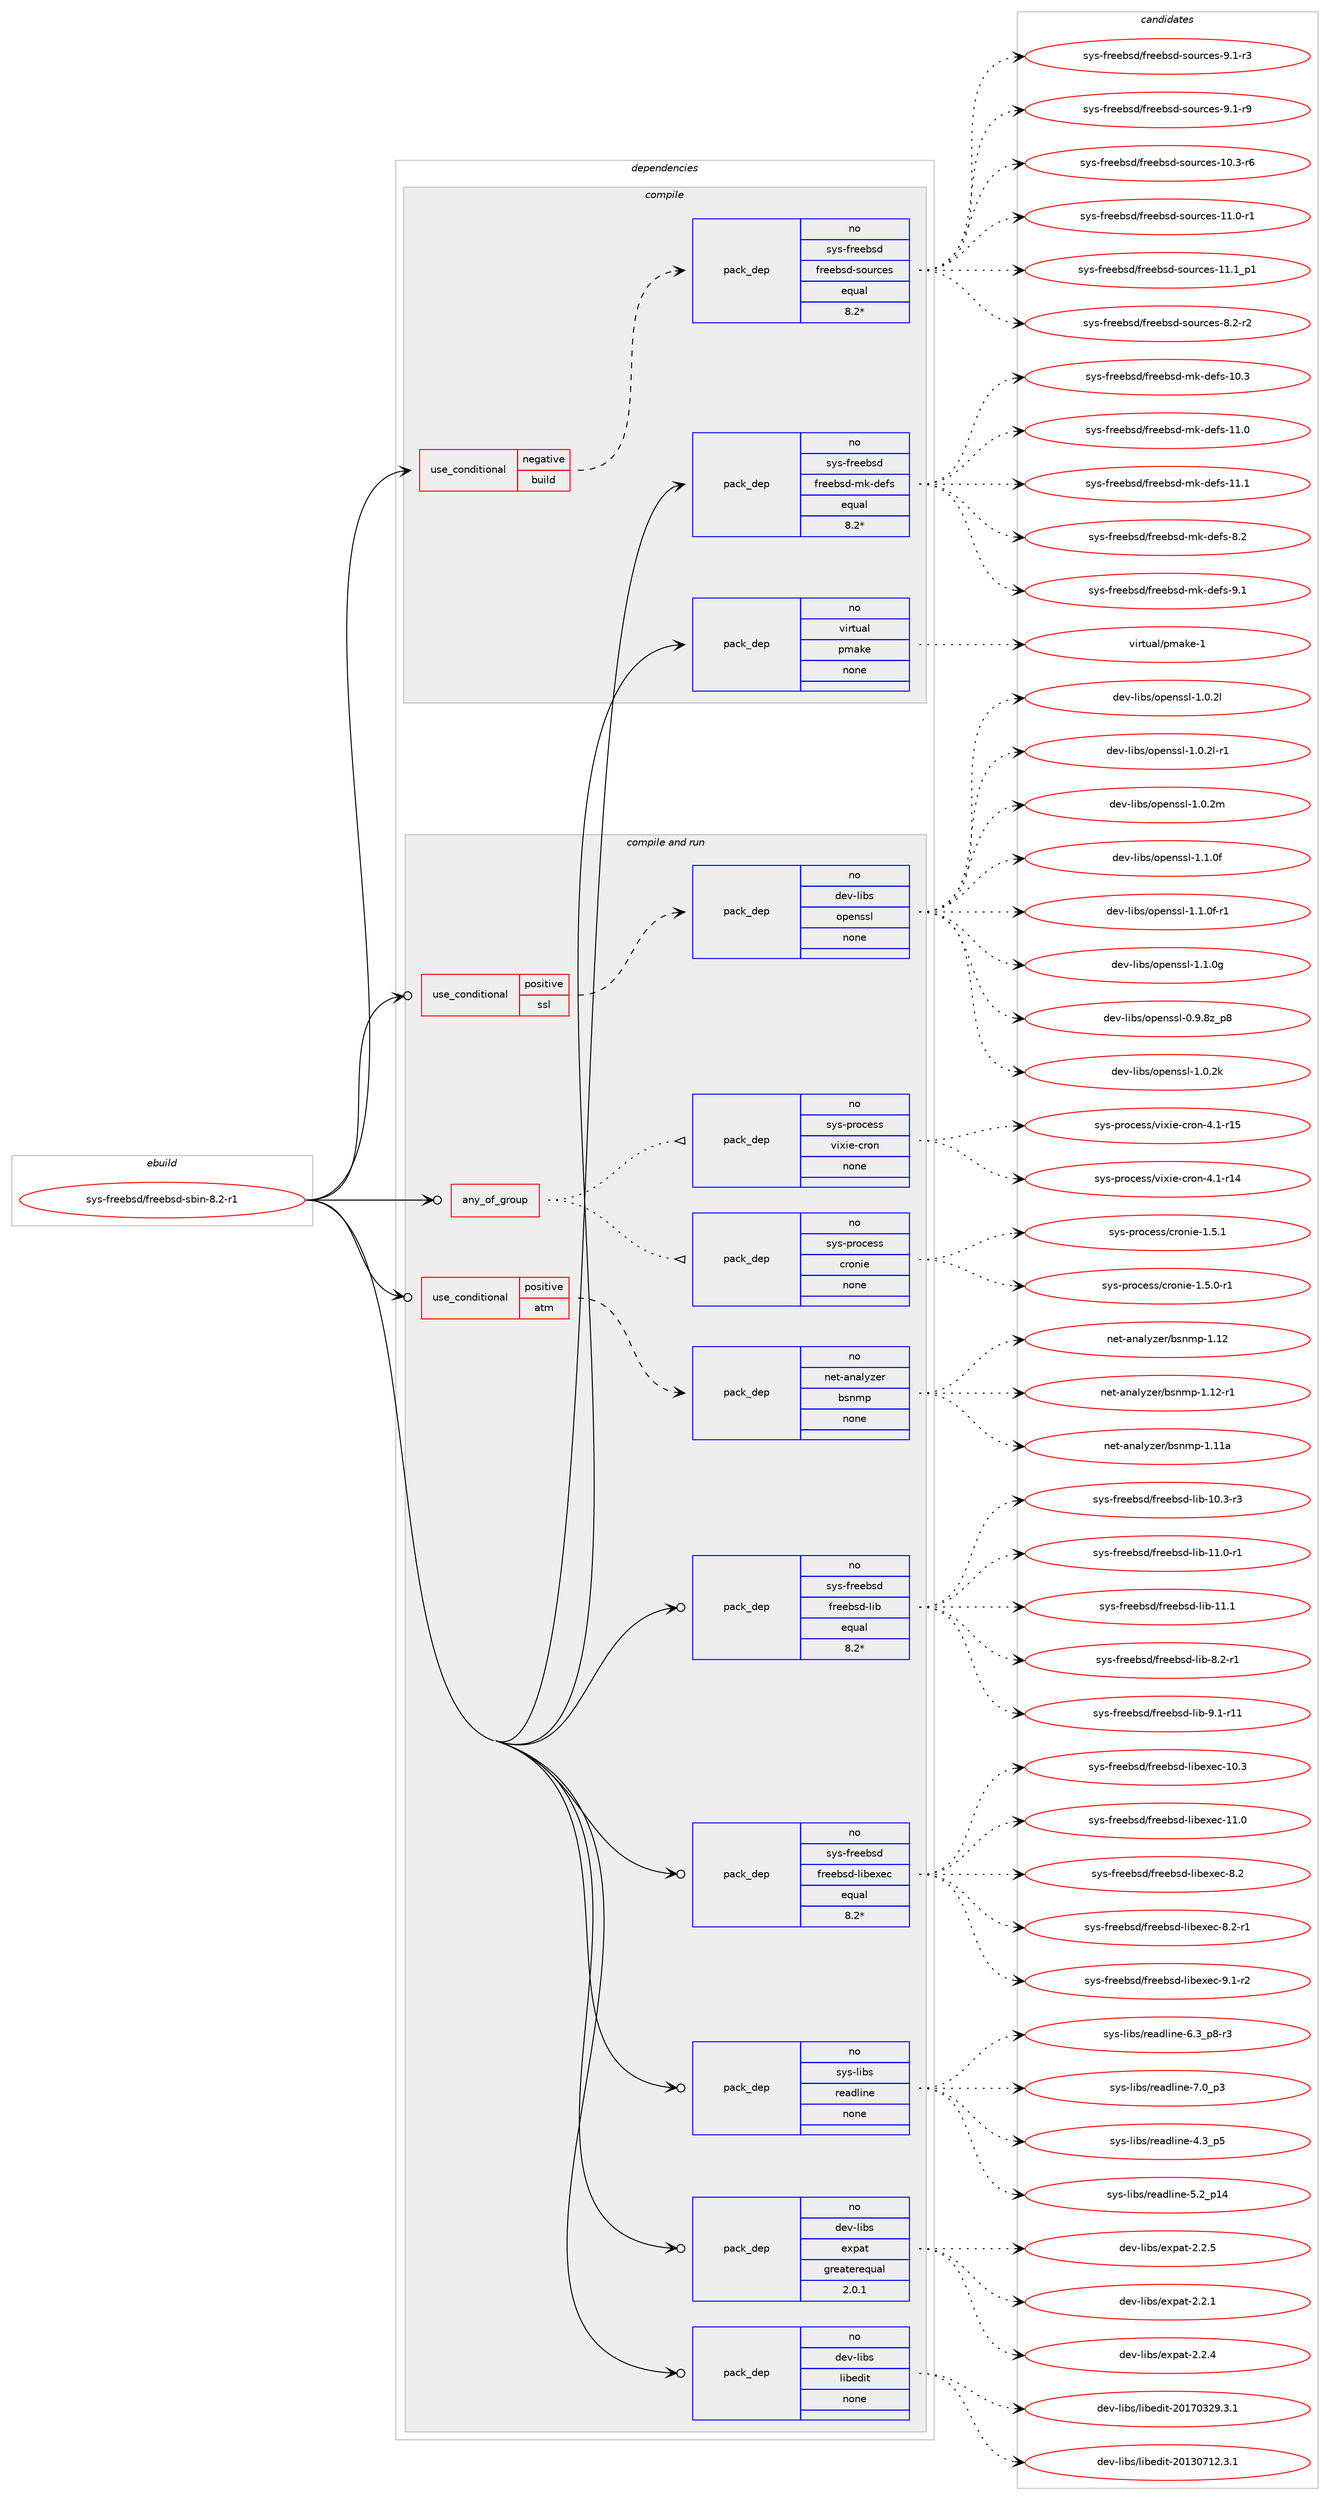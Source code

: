 digraph prolog {

# *************
# Graph options
# *************

newrank=true;
concentrate=true;
compound=true;
graph [rankdir=LR,fontname=Helvetica,fontsize=10,ranksep=1.5];#, ranksep=2.5, nodesep=0.2];
edge  [arrowhead=vee];
node  [fontname=Helvetica,fontsize=10];

# **********
# The ebuild
# **********

subgraph cluster_leftcol {
color=gray;
rank=same;
label=<<i>ebuild</i>>;
id [label="sys-freebsd/freebsd-sbin-8.2-r1", color=red, width=4, href="../sys-freebsd/freebsd-sbin-8.2-r1.svg"];
}

# ****************
# The dependencies
# ****************

subgraph cluster_midcol {
color=gray;
label=<<i>dependencies</i>>;
subgraph cluster_compile {
fillcolor="#eeeeee";
style=filled;
label=<<i>compile</i>>;
subgraph cond116545 {
dependency486566 [label=<<TABLE BORDER="0" CELLBORDER="1" CELLSPACING="0" CELLPADDING="4"><TR><TD ROWSPAN="3" CELLPADDING="10">use_conditional</TD></TR><TR><TD>negative</TD></TR><TR><TD>build</TD></TR></TABLE>>, shape=none, color=red];
subgraph pack361519 {
dependency486567 [label=<<TABLE BORDER="0" CELLBORDER="1" CELLSPACING="0" CELLPADDING="4" WIDTH="220"><TR><TD ROWSPAN="6" CELLPADDING="30">pack_dep</TD></TR><TR><TD WIDTH="110">no</TD></TR><TR><TD>sys-freebsd</TD></TR><TR><TD>freebsd-sources</TD></TR><TR><TD>equal</TD></TR><TR><TD>8.2*</TD></TR></TABLE>>, shape=none, color=blue];
}
dependency486566:e -> dependency486567:w [weight=20,style="dashed",arrowhead="vee"];
}
id:e -> dependency486566:w [weight=20,style="solid",arrowhead="vee"];
subgraph pack361520 {
dependency486568 [label=<<TABLE BORDER="0" CELLBORDER="1" CELLSPACING="0" CELLPADDING="4" WIDTH="220"><TR><TD ROWSPAN="6" CELLPADDING="30">pack_dep</TD></TR><TR><TD WIDTH="110">no</TD></TR><TR><TD>sys-freebsd</TD></TR><TR><TD>freebsd-mk-defs</TD></TR><TR><TD>equal</TD></TR><TR><TD>8.2*</TD></TR></TABLE>>, shape=none, color=blue];
}
id:e -> dependency486568:w [weight=20,style="solid",arrowhead="vee"];
subgraph pack361521 {
dependency486569 [label=<<TABLE BORDER="0" CELLBORDER="1" CELLSPACING="0" CELLPADDING="4" WIDTH="220"><TR><TD ROWSPAN="6" CELLPADDING="30">pack_dep</TD></TR><TR><TD WIDTH="110">no</TD></TR><TR><TD>virtual</TD></TR><TR><TD>pmake</TD></TR><TR><TD>none</TD></TR><TR><TD></TD></TR></TABLE>>, shape=none, color=blue];
}
id:e -> dependency486569:w [weight=20,style="solid",arrowhead="vee"];
}
subgraph cluster_compileandrun {
fillcolor="#eeeeee";
style=filled;
label=<<i>compile and run</i>>;
subgraph any8203 {
dependency486570 [label=<<TABLE BORDER="0" CELLBORDER="1" CELLSPACING="0" CELLPADDING="4"><TR><TD CELLPADDING="10">any_of_group</TD></TR></TABLE>>, shape=none, color=red];subgraph pack361522 {
dependency486571 [label=<<TABLE BORDER="0" CELLBORDER="1" CELLSPACING="0" CELLPADDING="4" WIDTH="220"><TR><TD ROWSPAN="6" CELLPADDING="30">pack_dep</TD></TR><TR><TD WIDTH="110">no</TD></TR><TR><TD>sys-process</TD></TR><TR><TD>cronie</TD></TR><TR><TD>none</TD></TR><TR><TD></TD></TR></TABLE>>, shape=none, color=blue];
}
dependency486570:e -> dependency486571:w [weight=20,style="dotted",arrowhead="oinv"];
subgraph pack361523 {
dependency486572 [label=<<TABLE BORDER="0" CELLBORDER="1" CELLSPACING="0" CELLPADDING="4" WIDTH="220"><TR><TD ROWSPAN="6" CELLPADDING="30">pack_dep</TD></TR><TR><TD WIDTH="110">no</TD></TR><TR><TD>sys-process</TD></TR><TR><TD>vixie-cron</TD></TR><TR><TD>none</TD></TR><TR><TD></TD></TR></TABLE>>, shape=none, color=blue];
}
dependency486570:e -> dependency486572:w [weight=20,style="dotted",arrowhead="oinv"];
}
id:e -> dependency486570:w [weight=20,style="solid",arrowhead="odotvee"];
subgraph cond116546 {
dependency486573 [label=<<TABLE BORDER="0" CELLBORDER="1" CELLSPACING="0" CELLPADDING="4"><TR><TD ROWSPAN="3" CELLPADDING="10">use_conditional</TD></TR><TR><TD>positive</TD></TR><TR><TD>atm</TD></TR></TABLE>>, shape=none, color=red];
subgraph pack361524 {
dependency486574 [label=<<TABLE BORDER="0" CELLBORDER="1" CELLSPACING="0" CELLPADDING="4" WIDTH="220"><TR><TD ROWSPAN="6" CELLPADDING="30">pack_dep</TD></TR><TR><TD WIDTH="110">no</TD></TR><TR><TD>net-analyzer</TD></TR><TR><TD>bsnmp</TD></TR><TR><TD>none</TD></TR><TR><TD></TD></TR></TABLE>>, shape=none, color=blue];
}
dependency486573:e -> dependency486574:w [weight=20,style="dashed",arrowhead="vee"];
}
id:e -> dependency486573:w [weight=20,style="solid",arrowhead="odotvee"];
subgraph cond116547 {
dependency486575 [label=<<TABLE BORDER="0" CELLBORDER="1" CELLSPACING="0" CELLPADDING="4"><TR><TD ROWSPAN="3" CELLPADDING="10">use_conditional</TD></TR><TR><TD>positive</TD></TR><TR><TD>ssl</TD></TR></TABLE>>, shape=none, color=red];
subgraph pack361525 {
dependency486576 [label=<<TABLE BORDER="0" CELLBORDER="1" CELLSPACING="0" CELLPADDING="4" WIDTH="220"><TR><TD ROWSPAN="6" CELLPADDING="30">pack_dep</TD></TR><TR><TD WIDTH="110">no</TD></TR><TR><TD>dev-libs</TD></TR><TR><TD>openssl</TD></TR><TR><TD>none</TD></TR><TR><TD></TD></TR></TABLE>>, shape=none, color=blue];
}
dependency486575:e -> dependency486576:w [weight=20,style="dashed",arrowhead="vee"];
}
id:e -> dependency486575:w [weight=20,style="solid",arrowhead="odotvee"];
subgraph pack361526 {
dependency486577 [label=<<TABLE BORDER="0" CELLBORDER="1" CELLSPACING="0" CELLPADDING="4" WIDTH="220"><TR><TD ROWSPAN="6" CELLPADDING="30">pack_dep</TD></TR><TR><TD WIDTH="110">no</TD></TR><TR><TD>dev-libs</TD></TR><TR><TD>expat</TD></TR><TR><TD>greaterequal</TD></TR><TR><TD>2.0.1</TD></TR></TABLE>>, shape=none, color=blue];
}
id:e -> dependency486577:w [weight=20,style="solid",arrowhead="odotvee"];
subgraph pack361527 {
dependency486578 [label=<<TABLE BORDER="0" CELLBORDER="1" CELLSPACING="0" CELLPADDING="4" WIDTH="220"><TR><TD ROWSPAN="6" CELLPADDING="30">pack_dep</TD></TR><TR><TD WIDTH="110">no</TD></TR><TR><TD>dev-libs</TD></TR><TR><TD>libedit</TD></TR><TR><TD>none</TD></TR><TR><TD></TD></TR></TABLE>>, shape=none, color=blue];
}
id:e -> dependency486578:w [weight=20,style="solid",arrowhead="odotvee"];
subgraph pack361528 {
dependency486579 [label=<<TABLE BORDER="0" CELLBORDER="1" CELLSPACING="0" CELLPADDING="4" WIDTH="220"><TR><TD ROWSPAN="6" CELLPADDING="30">pack_dep</TD></TR><TR><TD WIDTH="110">no</TD></TR><TR><TD>sys-freebsd</TD></TR><TR><TD>freebsd-lib</TD></TR><TR><TD>equal</TD></TR><TR><TD>8.2*</TD></TR></TABLE>>, shape=none, color=blue];
}
id:e -> dependency486579:w [weight=20,style="solid",arrowhead="odotvee"];
subgraph pack361529 {
dependency486580 [label=<<TABLE BORDER="0" CELLBORDER="1" CELLSPACING="0" CELLPADDING="4" WIDTH="220"><TR><TD ROWSPAN="6" CELLPADDING="30">pack_dep</TD></TR><TR><TD WIDTH="110">no</TD></TR><TR><TD>sys-freebsd</TD></TR><TR><TD>freebsd-libexec</TD></TR><TR><TD>equal</TD></TR><TR><TD>8.2*</TD></TR></TABLE>>, shape=none, color=blue];
}
id:e -> dependency486580:w [weight=20,style="solid",arrowhead="odotvee"];
subgraph pack361530 {
dependency486581 [label=<<TABLE BORDER="0" CELLBORDER="1" CELLSPACING="0" CELLPADDING="4" WIDTH="220"><TR><TD ROWSPAN="6" CELLPADDING="30">pack_dep</TD></TR><TR><TD WIDTH="110">no</TD></TR><TR><TD>sys-libs</TD></TR><TR><TD>readline</TD></TR><TR><TD>none</TD></TR><TR><TD></TD></TR></TABLE>>, shape=none, color=blue];
}
id:e -> dependency486581:w [weight=20,style="solid",arrowhead="odotvee"];
}
subgraph cluster_run {
fillcolor="#eeeeee";
style=filled;
label=<<i>run</i>>;
}
}

# **************
# The candidates
# **************

subgraph cluster_choices {
rank=same;
color=gray;
label=<<i>candidates</i>>;

subgraph choice361519 {
color=black;
nodesep=1;
choice11512111545102114101101981151004710211410110198115100451151111171149910111545494846514511454 [label="sys-freebsd/freebsd-sources-10.3-r6", color=red, width=4,href="../sys-freebsd/freebsd-sources-10.3-r6.svg"];
choice11512111545102114101101981151004710211410110198115100451151111171149910111545494946484511449 [label="sys-freebsd/freebsd-sources-11.0-r1", color=red, width=4,href="../sys-freebsd/freebsd-sources-11.0-r1.svg"];
choice11512111545102114101101981151004710211410110198115100451151111171149910111545494946499511249 [label="sys-freebsd/freebsd-sources-11.1_p1", color=red, width=4,href="../sys-freebsd/freebsd-sources-11.1_p1.svg"];
choice115121115451021141011019811510047102114101101981151004511511111711499101115455646504511450 [label="sys-freebsd/freebsd-sources-8.2-r2", color=red, width=4,href="../sys-freebsd/freebsd-sources-8.2-r2.svg"];
choice115121115451021141011019811510047102114101101981151004511511111711499101115455746494511451 [label="sys-freebsd/freebsd-sources-9.1-r3", color=red, width=4,href="../sys-freebsd/freebsd-sources-9.1-r3.svg"];
choice115121115451021141011019811510047102114101101981151004511511111711499101115455746494511457 [label="sys-freebsd/freebsd-sources-9.1-r9", color=red, width=4,href="../sys-freebsd/freebsd-sources-9.1-r9.svg"];
dependency486567:e -> choice11512111545102114101101981151004710211410110198115100451151111171149910111545494846514511454:w [style=dotted,weight="100"];
dependency486567:e -> choice11512111545102114101101981151004710211410110198115100451151111171149910111545494946484511449:w [style=dotted,weight="100"];
dependency486567:e -> choice11512111545102114101101981151004710211410110198115100451151111171149910111545494946499511249:w [style=dotted,weight="100"];
dependency486567:e -> choice115121115451021141011019811510047102114101101981151004511511111711499101115455646504511450:w [style=dotted,weight="100"];
dependency486567:e -> choice115121115451021141011019811510047102114101101981151004511511111711499101115455746494511451:w [style=dotted,weight="100"];
dependency486567:e -> choice115121115451021141011019811510047102114101101981151004511511111711499101115455746494511457:w [style=dotted,weight="100"];
}
subgraph choice361520 {
color=black;
nodesep=1;
choice1151211154510211410110198115100471021141011019811510045109107451001011021154549484651 [label="sys-freebsd/freebsd-mk-defs-10.3", color=red, width=4,href="../sys-freebsd/freebsd-mk-defs-10.3.svg"];
choice1151211154510211410110198115100471021141011019811510045109107451001011021154549494648 [label="sys-freebsd/freebsd-mk-defs-11.0", color=red, width=4,href="../sys-freebsd/freebsd-mk-defs-11.0.svg"];
choice1151211154510211410110198115100471021141011019811510045109107451001011021154549494649 [label="sys-freebsd/freebsd-mk-defs-11.1", color=red, width=4,href="../sys-freebsd/freebsd-mk-defs-11.1.svg"];
choice11512111545102114101101981151004710211410110198115100451091074510010110211545564650 [label="sys-freebsd/freebsd-mk-defs-8.2", color=red, width=4,href="../sys-freebsd/freebsd-mk-defs-8.2.svg"];
choice11512111545102114101101981151004710211410110198115100451091074510010110211545574649 [label="sys-freebsd/freebsd-mk-defs-9.1", color=red, width=4,href="../sys-freebsd/freebsd-mk-defs-9.1.svg"];
dependency486568:e -> choice1151211154510211410110198115100471021141011019811510045109107451001011021154549484651:w [style=dotted,weight="100"];
dependency486568:e -> choice1151211154510211410110198115100471021141011019811510045109107451001011021154549494648:w [style=dotted,weight="100"];
dependency486568:e -> choice1151211154510211410110198115100471021141011019811510045109107451001011021154549494649:w [style=dotted,weight="100"];
dependency486568:e -> choice11512111545102114101101981151004710211410110198115100451091074510010110211545564650:w [style=dotted,weight="100"];
dependency486568:e -> choice11512111545102114101101981151004710211410110198115100451091074510010110211545574649:w [style=dotted,weight="100"];
}
subgraph choice361521 {
color=black;
nodesep=1;
choice1181051141161179710847112109971071014549 [label="virtual/pmake-1", color=red, width=4,href="../virtual/pmake-1.svg"];
dependency486569:e -> choice1181051141161179710847112109971071014549:w [style=dotted,weight="100"];
}
subgraph choice361522 {
color=black;
nodesep=1;
choice115121115451121141119910111511547991141111101051014549465346484511449 [label="sys-process/cronie-1.5.0-r1", color=red, width=4,href="../sys-process/cronie-1.5.0-r1.svg"];
choice11512111545112114111991011151154799114111110105101454946534649 [label="sys-process/cronie-1.5.1", color=red, width=4,href="../sys-process/cronie-1.5.1.svg"];
dependency486571:e -> choice115121115451121141119910111511547991141111101051014549465346484511449:w [style=dotted,weight="100"];
dependency486571:e -> choice11512111545112114111991011151154799114111110105101454946534649:w [style=dotted,weight="100"];
}
subgraph choice361523 {
color=black;
nodesep=1;
choice115121115451121141119910111511547118105120105101459911411111045524649451144952 [label="sys-process/vixie-cron-4.1-r14", color=red, width=4,href="../sys-process/vixie-cron-4.1-r14.svg"];
choice115121115451121141119910111511547118105120105101459911411111045524649451144953 [label="sys-process/vixie-cron-4.1-r15", color=red, width=4,href="../sys-process/vixie-cron-4.1-r15.svg"];
dependency486572:e -> choice115121115451121141119910111511547118105120105101459911411111045524649451144952:w [style=dotted,weight="100"];
dependency486572:e -> choice115121115451121141119910111511547118105120105101459911411111045524649451144953:w [style=dotted,weight="100"];
}
subgraph choice361524 {
color=black;
nodesep=1;
choice1101011164597110971081211221011144798115110109112454946494997 [label="net-analyzer/bsnmp-1.11a", color=red, width=4,href="../net-analyzer/bsnmp-1.11a.svg"];
choice11010111645971109710812112210111447981151101091124549464950 [label="net-analyzer/bsnmp-1.12", color=red, width=4,href="../net-analyzer/bsnmp-1.12.svg"];
choice110101116459711097108121122101114479811511010911245494649504511449 [label="net-analyzer/bsnmp-1.12-r1", color=red, width=4,href="../net-analyzer/bsnmp-1.12-r1.svg"];
dependency486574:e -> choice1101011164597110971081211221011144798115110109112454946494997:w [style=dotted,weight="100"];
dependency486574:e -> choice11010111645971109710812112210111447981151101091124549464950:w [style=dotted,weight="100"];
dependency486574:e -> choice110101116459711097108121122101114479811511010911245494649504511449:w [style=dotted,weight="100"];
}
subgraph choice361525 {
color=black;
nodesep=1;
choice1001011184510810598115471111121011101151151084548465746561229511256 [label="dev-libs/openssl-0.9.8z_p8", color=red, width=4,href="../dev-libs/openssl-0.9.8z_p8.svg"];
choice100101118451081059811547111112101110115115108454946484650107 [label="dev-libs/openssl-1.0.2k", color=red, width=4,href="../dev-libs/openssl-1.0.2k.svg"];
choice100101118451081059811547111112101110115115108454946484650108 [label="dev-libs/openssl-1.0.2l", color=red, width=4,href="../dev-libs/openssl-1.0.2l.svg"];
choice1001011184510810598115471111121011101151151084549464846501084511449 [label="dev-libs/openssl-1.0.2l-r1", color=red, width=4,href="../dev-libs/openssl-1.0.2l-r1.svg"];
choice100101118451081059811547111112101110115115108454946484650109 [label="dev-libs/openssl-1.0.2m", color=red, width=4,href="../dev-libs/openssl-1.0.2m.svg"];
choice100101118451081059811547111112101110115115108454946494648102 [label="dev-libs/openssl-1.1.0f", color=red, width=4,href="../dev-libs/openssl-1.1.0f.svg"];
choice1001011184510810598115471111121011101151151084549464946481024511449 [label="dev-libs/openssl-1.1.0f-r1", color=red, width=4,href="../dev-libs/openssl-1.1.0f-r1.svg"];
choice100101118451081059811547111112101110115115108454946494648103 [label="dev-libs/openssl-1.1.0g", color=red, width=4,href="../dev-libs/openssl-1.1.0g.svg"];
dependency486576:e -> choice1001011184510810598115471111121011101151151084548465746561229511256:w [style=dotted,weight="100"];
dependency486576:e -> choice100101118451081059811547111112101110115115108454946484650107:w [style=dotted,weight="100"];
dependency486576:e -> choice100101118451081059811547111112101110115115108454946484650108:w [style=dotted,weight="100"];
dependency486576:e -> choice1001011184510810598115471111121011101151151084549464846501084511449:w [style=dotted,weight="100"];
dependency486576:e -> choice100101118451081059811547111112101110115115108454946484650109:w [style=dotted,weight="100"];
dependency486576:e -> choice100101118451081059811547111112101110115115108454946494648102:w [style=dotted,weight="100"];
dependency486576:e -> choice1001011184510810598115471111121011101151151084549464946481024511449:w [style=dotted,weight="100"];
dependency486576:e -> choice100101118451081059811547111112101110115115108454946494648103:w [style=dotted,weight="100"];
}
subgraph choice361526 {
color=black;
nodesep=1;
choice10010111845108105981154710112011297116455046504649 [label="dev-libs/expat-2.2.1", color=red, width=4,href="../dev-libs/expat-2.2.1.svg"];
choice10010111845108105981154710112011297116455046504652 [label="dev-libs/expat-2.2.4", color=red, width=4,href="../dev-libs/expat-2.2.4.svg"];
choice10010111845108105981154710112011297116455046504653 [label="dev-libs/expat-2.2.5", color=red, width=4,href="../dev-libs/expat-2.2.5.svg"];
dependency486577:e -> choice10010111845108105981154710112011297116455046504649:w [style=dotted,weight="100"];
dependency486577:e -> choice10010111845108105981154710112011297116455046504652:w [style=dotted,weight="100"];
dependency486577:e -> choice10010111845108105981154710112011297116455046504653:w [style=dotted,weight="100"];
}
subgraph choice361527 {
color=black;
nodesep=1;
choice1001011184510810598115471081059810110010511645504849514855495046514649 [label="dev-libs/libedit-20130712.3.1", color=red, width=4,href="../dev-libs/libedit-20130712.3.1.svg"];
choice1001011184510810598115471081059810110010511645504849554851505746514649 [label="dev-libs/libedit-20170329.3.1", color=red, width=4,href="../dev-libs/libedit-20170329.3.1.svg"];
dependency486578:e -> choice1001011184510810598115471081059810110010511645504849514855495046514649:w [style=dotted,weight="100"];
dependency486578:e -> choice1001011184510810598115471081059810110010511645504849554851505746514649:w [style=dotted,weight="100"];
}
subgraph choice361528 {
color=black;
nodesep=1;
choice11512111545102114101101981151004710211410110198115100451081059845494846514511451 [label="sys-freebsd/freebsd-lib-10.3-r3", color=red, width=4,href="../sys-freebsd/freebsd-lib-10.3-r3.svg"];
choice11512111545102114101101981151004710211410110198115100451081059845494946484511449 [label="sys-freebsd/freebsd-lib-11.0-r1", color=red, width=4,href="../sys-freebsd/freebsd-lib-11.0-r1.svg"];
choice1151211154510211410110198115100471021141011019811510045108105984549494649 [label="sys-freebsd/freebsd-lib-11.1", color=red, width=4,href="../sys-freebsd/freebsd-lib-11.1.svg"];
choice115121115451021141011019811510047102114101101981151004510810598455646504511449 [label="sys-freebsd/freebsd-lib-8.2-r1", color=red, width=4,href="../sys-freebsd/freebsd-lib-8.2-r1.svg"];
choice11512111545102114101101981151004710211410110198115100451081059845574649451144949 [label="sys-freebsd/freebsd-lib-9.1-r11", color=red, width=4,href="../sys-freebsd/freebsd-lib-9.1-r11.svg"];
dependency486579:e -> choice11512111545102114101101981151004710211410110198115100451081059845494846514511451:w [style=dotted,weight="100"];
dependency486579:e -> choice11512111545102114101101981151004710211410110198115100451081059845494946484511449:w [style=dotted,weight="100"];
dependency486579:e -> choice1151211154510211410110198115100471021141011019811510045108105984549494649:w [style=dotted,weight="100"];
dependency486579:e -> choice115121115451021141011019811510047102114101101981151004510810598455646504511449:w [style=dotted,weight="100"];
dependency486579:e -> choice11512111545102114101101981151004710211410110198115100451081059845574649451144949:w [style=dotted,weight="100"];
}
subgraph choice361529 {
color=black;
nodesep=1;
choice115121115451021141011019811510047102114101101981151004510810598101120101994549484651 [label="sys-freebsd/freebsd-libexec-10.3", color=red, width=4,href="../sys-freebsd/freebsd-libexec-10.3.svg"];
choice115121115451021141011019811510047102114101101981151004510810598101120101994549494648 [label="sys-freebsd/freebsd-libexec-11.0", color=red, width=4,href="../sys-freebsd/freebsd-libexec-11.0.svg"];
choice1151211154510211410110198115100471021141011019811510045108105981011201019945564650 [label="sys-freebsd/freebsd-libexec-8.2", color=red, width=4,href="../sys-freebsd/freebsd-libexec-8.2.svg"];
choice11512111545102114101101981151004710211410110198115100451081059810112010199455646504511449 [label="sys-freebsd/freebsd-libexec-8.2-r1", color=red, width=4,href="../sys-freebsd/freebsd-libexec-8.2-r1.svg"];
choice11512111545102114101101981151004710211410110198115100451081059810112010199455746494511450 [label="sys-freebsd/freebsd-libexec-9.1-r2", color=red, width=4,href="../sys-freebsd/freebsd-libexec-9.1-r2.svg"];
dependency486580:e -> choice115121115451021141011019811510047102114101101981151004510810598101120101994549484651:w [style=dotted,weight="100"];
dependency486580:e -> choice115121115451021141011019811510047102114101101981151004510810598101120101994549494648:w [style=dotted,weight="100"];
dependency486580:e -> choice1151211154510211410110198115100471021141011019811510045108105981011201019945564650:w [style=dotted,weight="100"];
dependency486580:e -> choice11512111545102114101101981151004710211410110198115100451081059810112010199455646504511449:w [style=dotted,weight="100"];
dependency486580:e -> choice11512111545102114101101981151004710211410110198115100451081059810112010199455746494511450:w [style=dotted,weight="100"];
}
subgraph choice361530 {
color=black;
nodesep=1;
choice11512111545108105981154711410197100108105110101455246519511253 [label="sys-libs/readline-4.3_p5", color=red, width=4,href="../sys-libs/readline-4.3_p5.svg"];
choice1151211154510810598115471141019710010810511010145534650951124952 [label="sys-libs/readline-5.2_p14", color=red, width=4,href="../sys-libs/readline-5.2_p14.svg"];
choice115121115451081059811547114101971001081051101014554465195112564511451 [label="sys-libs/readline-6.3_p8-r3", color=red, width=4,href="../sys-libs/readline-6.3_p8-r3.svg"];
choice11512111545108105981154711410197100108105110101455546489511251 [label="sys-libs/readline-7.0_p3", color=red, width=4,href="../sys-libs/readline-7.0_p3.svg"];
dependency486581:e -> choice11512111545108105981154711410197100108105110101455246519511253:w [style=dotted,weight="100"];
dependency486581:e -> choice1151211154510810598115471141019710010810511010145534650951124952:w [style=dotted,weight="100"];
dependency486581:e -> choice115121115451081059811547114101971001081051101014554465195112564511451:w [style=dotted,weight="100"];
dependency486581:e -> choice11512111545108105981154711410197100108105110101455546489511251:w [style=dotted,weight="100"];
}
}

}
